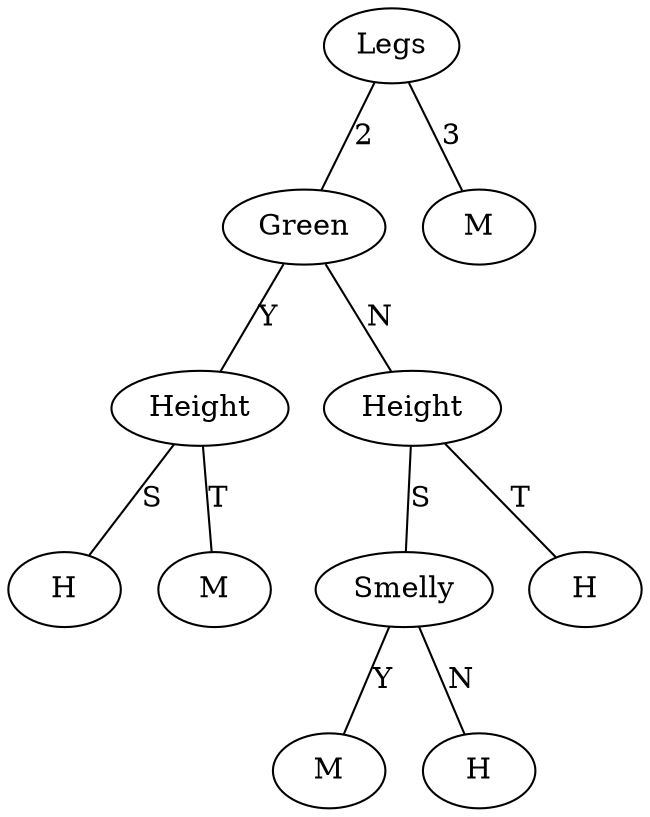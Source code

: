 strict graph "" {
	node [label="\N"];
	0	[label=Legs];
	1	[label=Green];
	0 -- 1	[label=2];
	10	[label=M];
	0 -- 10	[label=3];
	2	[label=Height];
	1 -- 2	[label=Y];
	5	[label=Height];
	1 -- 5	[label=N];
	3	[label=H];
	2 -- 3	[label=S];
	4	[label=M];
	2 -- 4	[label=T];
	6	[label=Smelly];
	5 -- 6	[label=S];
	9	[label=H];
	5 -- 9	[label=T];
	7	[label=M];
	6 -- 7	[label=Y];
	8	[label=H];
	6 -- 8	[label=N];
}
